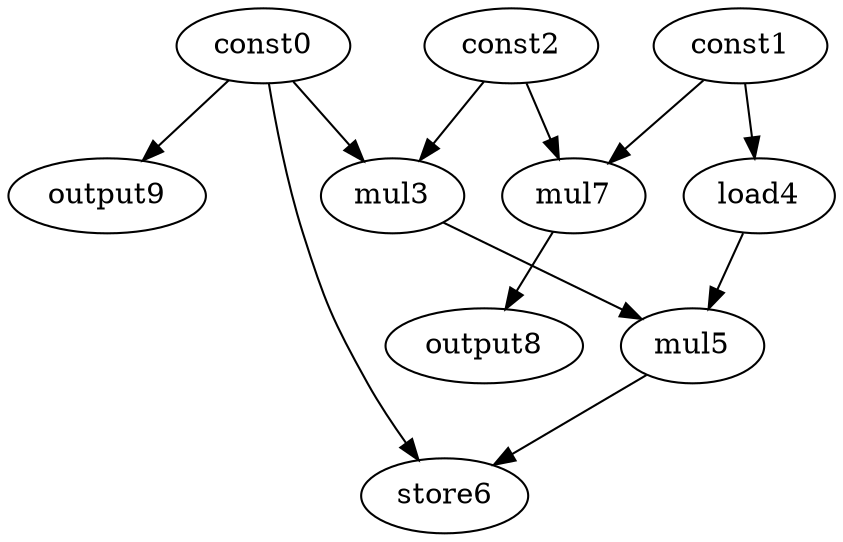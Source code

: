 digraph G { 
const0[opcode=const]; 
const1[opcode=const]; 
const2[opcode=const]; 
mul3[opcode=mul]; 
load4[opcode=load]; 
mul5[opcode=mul]; 
store6[opcode=store]; 
mul7[opcode=mul]; 
output8[opcode=output]; 
output9[opcode=output]; 
const0->mul3[operand=0];
const2->mul3[operand=1];
const1->load4[operand=0];
const1->mul7[operand=0];
const2->mul7[operand=1];
const0->output9[operand=0];
mul3->mul5[operand=0];
load4->mul5[operand=1];
mul7->output8[operand=0];
const0->store6[operand=0];
mul5->store6[operand=1];
}
